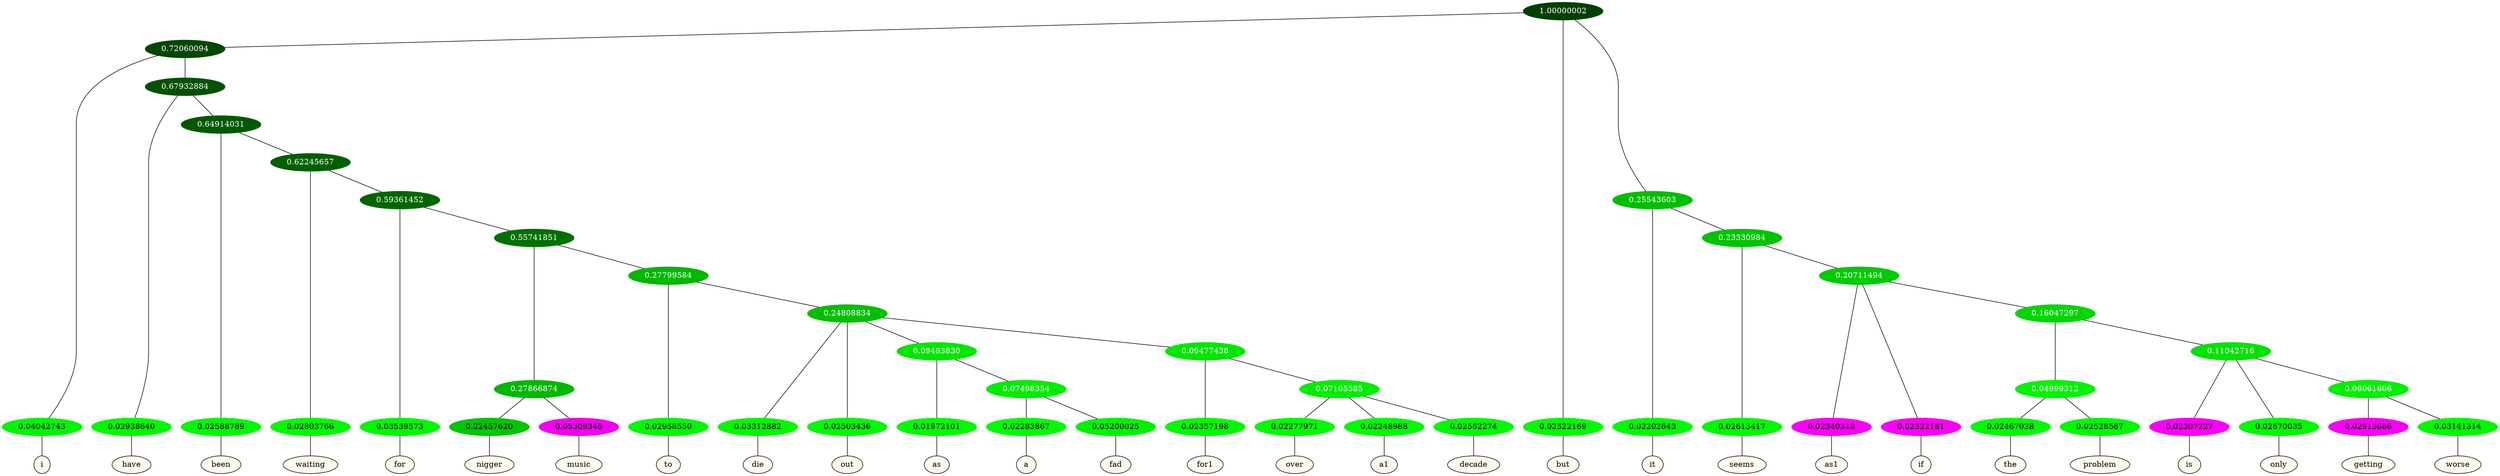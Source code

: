 graph {
	node [format=png height=0.15 nodesep=0.001 ordering=out overlap=prism overlap_scaling=0.01 ranksep=0.001 ratio=0.2 style=filled width=0.15]
	{
		rank=same
		a_w_4 [label=i color=black fillcolor=floralwhite style="filled,solid"]
		a_w_8 [label=have color=black fillcolor=floralwhite style="filled,solid"]
		a_w_12 [label=been color=black fillcolor=floralwhite style="filled,solid"]
		a_w_17 [label=waiting color=black fillcolor=floralwhite style="filled,solid"]
		a_w_21 [label=for color=black fillcolor=floralwhite style="filled,solid"]
		a_w_32 [label=nigger color=black fillcolor=floralwhite style="filled,solid"]
		a_w_33 [label=music color=black fillcolor=floralwhite style="filled,solid"]
		a_w_34 [label=to color=black fillcolor=floralwhite style="filled,solid"]
		a_w_36 [label=die color=black fillcolor=floralwhite style="filled,solid"]
		a_w_37 [label=out color=black fillcolor=floralwhite style="filled,solid"]
		a_w_40 [label=as color=black fillcolor=floralwhite style="filled,solid"]
		a_w_44 [label=a color=black fillcolor=floralwhite style="filled,solid"]
		a_w_45 [label=fad color=black fillcolor=floralwhite style="filled,solid"]
		a_w_42 [label=for1 color=black fillcolor=floralwhite style="filled,solid"]
		a_w_46 [label=over color=black fillcolor=floralwhite style="filled,solid"]
		a_w_47 [label=a1 color=black fillcolor=floralwhite style="filled,solid"]
		a_w_48 [label=decade color=black fillcolor=floralwhite style="filled,solid"]
		a_w_2 [label=but color=black fillcolor=floralwhite style="filled,solid"]
		a_w_6 [label=it color=black fillcolor=floralwhite style="filled,solid"]
		a_w_10 [label=seems color=black fillcolor=floralwhite style="filled,solid"]
		a_w_14 [label=as1 color=black fillcolor=floralwhite style="filled,solid"]
		a_w_15 [label=if color=black fillcolor=floralwhite style="filled,solid"]
		a_w_23 [label=the color=black fillcolor=floralwhite style="filled,solid"]
		a_w_24 [label=problem color=black fillcolor=floralwhite style="filled,solid"]
		a_w_25 [label=is color=black fillcolor=floralwhite style="filled,solid"]
		a_w_26 [label=only color=black fillcolor=floralwhite style="filled,solid"]
		a_w_30 [label=getting color=black fillcolor=floralwhite style="filled,solid"]
		a_w_31 [label=worse color=black fillcolor=floralwhite style="filled,solid"]
	}
	a_n_4 -- a_w_4
	a_n_8 -- a_w_8
	a_n_12 -- a_w_12
	a_n_17 -- a_w_17
	a_n_21 -- a_w_21
	a_n_32 -- a_w_32
	a_n_33 -- a_w_33
	a_n_34 -- a_w_34
	a_n_36 -- a_w_36
	a_n_37 -- a_w_37
	a_n_40 -- a_w_40
	a_n_44 -- a_w_44
	a_n_45 -- a_w_45
	a_n_42 -- a_w_42
	a_n_46 -- a_w_46
	a_n_47 -- a_w_47
	a_n_48 -- a_w_48
	a_n_2 -- a_w_2
	a_n_6 -- a_w_6
	a_n_10 -- a_w_10
	a_n_14 -- a_w_14
	a_n_15 -- a_w_15
	a_n_23 -- a_w_23
	a_n_24 -- a_w_24
	a_n_25 -- a_w_25
	a_n_26 -- a_w_26
	a_n_30 -- a_w_30
	a_n_31 -- a_w_31
	{
		rank=same
		a_n_4 [label=0.04042743 color="0.334 1.000 0.960" fontcolor=black]
		a_n_8 [label=0.02938640 color="0.334 1.000 0.971" fontcolor=black]
		a_n_12 [label=0.02588789 color="0.334 1.000 0.974" fontcolor=black]
		a_n_17 [label=0.02803766 color="0.334 1.000 0.972" fontcolor=black]
		a_n_21 [label=0.03539573 color="0.334 1.000 0.965" fontcolor=black]
		a_n_32 [label=0.22457620 color="0.334 1.000 0.775" fontcolor=black]
		a_n_33 [label=0.05309346 color="0.835 1.000 0.947" fontcolor=black]
		a_n_34 [label=0.02958550 color="0.334 1.000 0.970" fontcolor=black]
		a_n_36 [label=0.03312882 color="0.334 1.000 0.967" fontcolor=black]
		a_n_37 [label=0.02503436 color="0.334 1.000 0.975" fontcolor=black]
		a_n_40 [label=0.01972101 color="0.334 1.000 0.980" fontcolor=black]
		a_n_44 [label=0.02283867 color="0.334 1.000 0.977" fontcolor=black]
		a_n_45 [label=0.05200025 color="0.334 1.000 0.948" fontcolor=black]
		a_n_42 [label=0.02357198 color="0.334 1.000 0.976" fontcolor=black]
		a_n_46 [label=0.02277971 color="0.334 1.000 0.977" fontcolor=black]
		a_n_47 [label=0.02248988 color="0.334 1.000 0.978" fontcolor=black]
		a_n_48 [label=0.02562274 color="0.334 1.000 0.974" fontcolor=black]
		a_n_2 [label=0.02322169 color="0.334 1.000 0.977" fontcolor=black]
		a_n_6 [label=0.02202643 color="0.334 1.000 0.978" fontcolor=black]
		a_n_10 [label=0.02613417 color="0.334 1.000 0.974" fontcolor=black]
		a_n_14 [label=0.02340318 color="0.835 1.000 0.977" fontcolor=black]
		a_n_15 [label=0.02322181 color="0.835 1.000 0.977" fontcolor=black]
		a_n_23 [label=0.02467028 color="0.334 1.000 0.975" fontcolor=black]
		a_n_24 [label=0.02528587 color="0.334 1.000 0.975" fontcolor=black]
		a_n_25 [label=0.02307227 color="0.835 1.000 0.977" fontcolor=black]
		a_n_26 [label=0.02670035 color="0.334 1.000 0.973" fontcolor=black]
		a_n_30 [label=0.02913686 color="0.835 1.000 0.971" fontcolor=black]
		a_n_31 [label=0.03141314 color="0.334 1.000 0.969" fontcolor=black]
	}
	a_n_0 [label=1.00000002 color="0.334 1.000 0.250" fontcolor=grey99]
	a_n_1 [label=0.72060094 color="0.334 1.000 0.279" fontcolor=grey99]
	a_n_0 -- a_n_1
	a_n_0 -- a_n_2
	a_n_3 [label=0.25543603 color="0.334 1.000 0.745" fontcolor=grey99]
	a_n_0 -- a_n_3
	a_n_1 -- a_n_4
	a_n_5 [label=0.67932884 color="0.334 1.000 0.321" fontcolor=grey99]
	a_n_1 -- a_n_5
	a_n_3 -- a_n_6
	a_n_7 [label=0.23330984 color="0.334 1.000 0.767" fontcolor=grey99]
	a_n_3 -- a_n_7
	a_n_5 -- a_n_8
	a_n_9 [label=0.64914031 color="0.334 1.000 0.351" fontcolor=grey99]
	a_n_5 -- a_n_9
	a_n_7 -- a_n_10
	a_n_11 [label=0.20711494 color="0.334 1.000 0.793" fontcolor=grey99]
	a_n_7 -- a_n_11
	a_n_9 -- a_n_12
	a_n_13 [label=0.62245657 color="0.334 1.000 0.378" fontcolor=grey99]
	a_n_9 -- a_n_13
	a_n_11 -- a_n_14
	a_n_11 -- a_n_15
	a_n_16 [label=0.16047297 color="0.334 1.000 0.840" fontcolor=grey99]
	a_n_11 -- a_n_16
	a_n_13 -- a_n_17
	a_n_18 [label=0.59361452 color="0.334 1.000 0.406" fontcolor=grey99]
	a_n_13 -- a_n_18
	a_n_19 [label=0.04999312 color="0.334 1.000 0.950" fontcolor=grey99]
	a_n_16 -- a_n_19
	a_n_20 [label=0.11042716 color="0.334 1.000 0.890" fontcolor=grey99]
	a_n_16 -- a_n_20
	a_n_18 -- a_n_21
	a_n_22 [label=0.55741851 color="0.334 1.000 0.443" fontcolor=grey99]
	a_n_18 -- a_n_22
	a_n_19 -- a_n_23
	a_n_19 -- a_n_24
	a_n_20 -- a_n_25
	a_n_20 -- a_n_26
	a_n_27 [label=0.06061606 color="0.334 1.000 0.939" fontcolor=grey99]
	a_n_20 -- a_n_27
	a_n_28 [label=0.27866874 color="0.334 1.000 0.721" fontcolor=grey99]
	a_n_22 -- a_n_28
	a_n_29 [label=0.27799584 color="0.334 1.000 0.722" fontcolor=grey99]
	a_n_22 -- a_n_29
	a_n_27 -- a_n_30
	a_n_27 -- a_n_31
	a_n_28 -- a_n_32
	a_n_28 -- a_n_33
	a_n_29 -- a_n_34
	a_n_35 [label=0.24808834 color="0.334 1.000 0.752" fontcolor=grey99]
	a_n_29 -- a_n_35
	a_n_35 -- a_n_36
	a_n_35 -- a_n_37
	a_n_38 [label=0.09483830 color="0.334 1.000 0.905" fontcolor=grey99]
	a_n_35 -- a_n_38
	a_n_39 [label=0.09477438 color="0.334 1.000 0.905" fontcolor=grey99]
	a_n_35 -- a_n_39
	a_n_38 -- a_n_40
	a_n_41 [label=0.07498354 color="0.334 1.000 0.925" fontcolor=grey99]
	a_n_38 -- a_n_41
	a_n_39 -- a_n_42
	a_n_43 [label=0.07105585 color="0.334 1.000 0.929" fontcolor=grey99]
	a_n_39 -- a_n_43
	a_n_41 -- a_n_44
	a_n_41 -- a_n_45
	a_n_43 -- a_n_46
	a_n_43 -- a_n_47
	a_n_43 -- a_n_48
}
